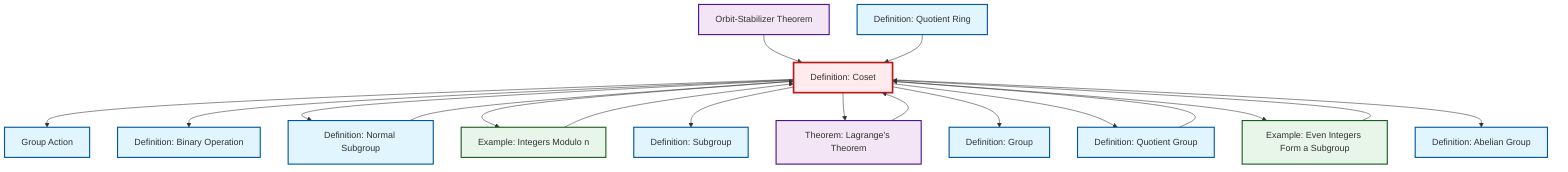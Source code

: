 graph TD
    classDef definition fill:#e1f5fe,stroke:#01579b,stroke-width:2px
    classDef theorem fill:#f3e5f5,stroke:#4a148c,stroke-width:2px
    classDef axiom fill:#fff3e0,stroke:#e65100,stroke-width:2px
    classDef example fill:#e8f5e9,stroke:#1b5e20,stroke-width:2px
    classDef current fill:#ffebee,stroke:#b71c1c,stroke-width:3px
    def-group["Definition: Group"]:::definition
    def-coset["Definition: Coset"]:::definition
    ex-quotient-integers-mod-n["Example: Integers Modulo n"]:::example
    def-abelian-group["Definition: Abelian Group"]:::definition
    def-subgroup["Definition: Subgroup"]:::definition
    def-quotient-group["Definition: Quotient Group"]:::definition
    def-normal-subgroup["Definition: Normal Subgroup"]:::definition
    thm-orbit-stabilizer["Orbit-Stabilizer Theorem"]:::theorem
    def-quotient-ring["Definition: Quotient Ring"]:::definition
    ex-even-integers-subgroup["Example: Even Integers Form a Subgroup"]:::example
    def-group-action["Group Action"]:::definition
    thm-lagrange["Theorem: Lagrange's Theorem"]:::theorem
    def-binary-operation["Definition: Binary Operation"]:::definition
    ex-even-integers-subgroup --> def-coset
    def-coset --> def-group-action
    def-normal-subgroup --> def-coset
    def-coset --> def-binary-operation
    def-quotient-group --> def-coset
    def-coset --> def-normal-subgroup
    def-coset --> ex-quotient-integers-mod-n
    def-coset --> def-subgroup
    def-coset --> thm-lagrange
    def-coset --> def-group
    def-coset --> def-quotient-group
    ex-quotient-integers-mod-n --> def-coset
    def-coset --> ex-even-integers-subgroup
    thm-orbit-stabilizer --> def-coset
    thm-lagrange --> def-coset
    def-quotient-ring --> def-coset
    def-coset --> def-abelian-group
    class def-coset current